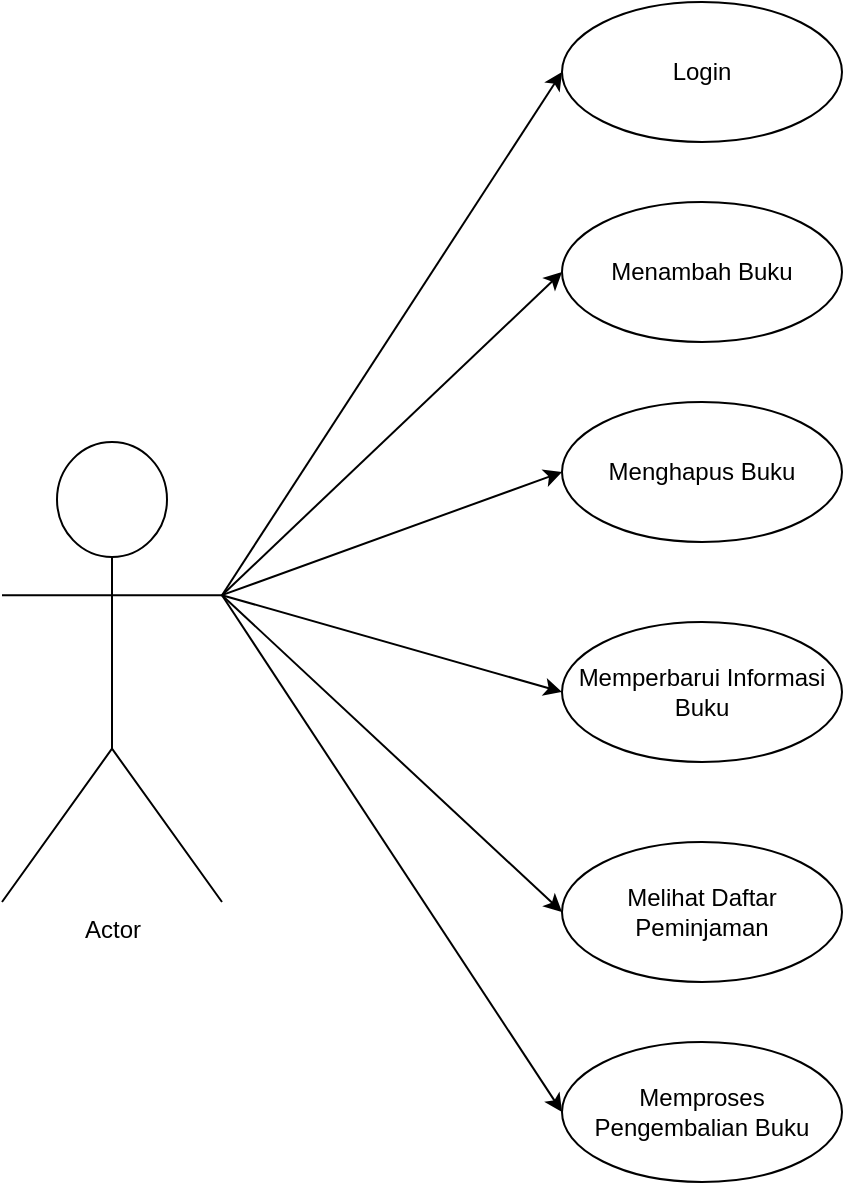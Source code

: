 <mxfile version="24.7.6">
  <diagram name="Page-1" id="QHoFcx9YMisTtljl7uNa">
    <mxGraphModel dx="1387" dy="728" grid="1" gridSize="10" guides="1" tooltips="1" connect="1" arrows="1" fold="1" page="1" pageScale="1" pageWidth="850" pageHeight="1100" math="0" shadow="0">
      <root>
        <mxCell id="0" />
        <mxCell id="1" parent="0" />
        <mxCell id="vbK594EZxYFQ8bA3J1nK-11" style="edgeStyle=none;rounded=0;orthogonalLoop=1;jettySize=auto;html=1;exitX=1;exitY=0.333;exitDx=0;exitDy=0;exitPerimeter=0;entryX=0;entryY=0.5;entryDx=0;entryDy=0;" edge="1" parent="1" source="vbK594EZxYFQ8bA3J1nK-1" target="vbK594EZxYFQ8bA3J1nK-3">
          <mxGeometry relative="1" as="geometry" />
        </mxCell>
        <mxCell id="vbK594EZxYFQ8bA3J1nK-12" style="edgeStyle=none;rounded=0;orthogonalLoop=1;jettySize=auto;html=1;exitX=1;exitY=0.333;exitDx=0;exitDy=0;exitPerimeter=0;entryX=0;entryY=0.5;entryDx=0;entryDy=0;" edge="1" parent="1" source="vbK594EZxYFQ8bA3J1nK-1" target="vbK594EZxYFQ8bA3J1nK-4">
          <mxGeometry relative="1" as="geometry" />
        </mxCell>
        <mxCell id="vbK594EZxYFQ8bA3J1nK-13" style="edgeStyle=none;rounded=0;orthogonalLoop=1;jettySize=auto;html=1;exitX=1;exitY=0.333;exitDx=0;exitDy=0;exitPerimeter=0;entryX=0;entryY=0.5;entryDx=0;entryDy=0;" edge="1" parent="1" source="vbK594EZxYFQ8bA3J1nK-1" target="vbK594EZxYFQ8bA3J1nK-6">
          <mxGeometry relative="1" as="geometry" />
        </mxCell>
        <mxCell id="vbK594EZxYFQ8bA3J1nK-14" style="edgeStyle=none;rounded=0;orthogonalLoop=1;jettySize=auto;html=1;exitX=1;exitY=0.333;exitDx=0;exitDy=0;exitPerimeter=0;entryX=0;entryY=0.5;entryDx=0;entryDy=0;" edge="1" parent="1" source="vbK594EZxYFQ8bA3J1nK-1" target="vbK594EZxYFQ8bA3J1nK-7">
          <mxGeometry relative="1" as="geometry" />
        </mxCell>
        <mxCell id="vbK594EZxYFQ8bA3J1nK-16" style="edgeStyle=none;rounded=0;orthogonalLoop=1;jettySize=auto;html=1;exitX=1;exitY=0.333;exitDx=0;exitDy=0;exitPerimeter=0;entryX=0;entryY=0.5;entryDx=0;entryDy=0;" edge="1" parent="1" source="vbK594EZxYFQ8bA3J1nK-1" target="vbK594EZxYFQ8bA3J1nK-5">
          <mxGeometry relative="1" as="geometry" />
        </mxCell>
        <mxCell id="vbK594EZxYFQ8bA3J1nK-1" value="Actor" style="shape=umlActor;verticalLabelPosition=bottom;verticalAlign=top;html=1;outlineConnect=0;" vertex="1" parent="1">
          <mxGeometry x="20" y="440" width="110" height="230" as="geometry" />
        </mxCell>
        <mxCell id="vbK594EZxYFQ8bA3J1nK-3" value="Login" style="ellipse;whiteSpace=wrap;html=1;" vertex="1" parent="1">
          <mxGeometry x="300" y="220" width="140" height="70" as="geometry" />
        </mxCell>
        <mxCell id="vbK594EZxYFQ8bA3J1nK-4" value="Menambah Buku" style="ellipse;whiteSpace=wrap;html=1;" vertex="1" parent="1">
          <mxGeometry x="300" y="320" width="140" height="70" as="geometry" />
        </mxCell>
        <mxCell id="vbK594EZxYFQ8bA3J1nK-5" value="Menghapus Buku" style="ellipse;whiteSpace=wrap;html=1;" vertex="1" parent="1">
          <mxGeometry x="300" y="420" width="140" height="70" as="geometry" />
        </mxCell>
        <mxCell id="vbK594EZxYFQ8bA3J1nK-6" value="Memperbarui Informasi Buku" style="ellipse;whiteSpace=wrap;html=1;" vertex="1" parent="1">
          <mxGeometry x="300" y="530" width="140" height="70" as="geometry" />
        </mxCell>
        <mxCell id="vbK594EZxYFQ8bA3J1nK-7" value="Melihat Daftar Peminjaman" style="ellipse;whiteSpace=wrap;html=1;" vertex="1" parent="1">
          <mxGeometry x="300" y="640" width="140" height="70" as="geometry" />
        </mxCell>
        <mxCell id="vbK594EZxYFQ8bA3J1nK-8" value="Memproses Pengembalian Buku" style="ellipse;whiteSpace=wrap;html=1;" vertex="1" parent="1">
          <mxGeometry x="300" y="740" width="140" height="70" as="geometry" />
        </mxCell>
        <mxCell id="vbK594EZxYFQ8bA3J1nK-10" style="edgeStyle=orthogonalEdgeStyle;rounded=0;orthogonalLoop=1;jettySize=auto;html=1;exitX=0.5;exitY=1;exitDx=0;exitDy=0;" edge="1" parent="1" source="vbK594EZxYFQ8bA3J1nK-5" target="vbK594EZxYFQ8bA3J1nK-5">
          <mxGeometry relative="1" as="geometry" />
        </mxCell>
        <mxCell id="vbK594EZxYFQ8bA3J1nK-15" style="edgeStyle=none;rounded=0;orthogonalLoop=1;jettySize=auto;html=1;exitX=1;exitY=0.333;exitDx=0;exitDy=0;exitPerimeter=0;entryX=0;entryY=0.5;entryDx=0;entryDy=0;" edge="1" parent="1" source="vbK594EZxYFQ8bA3J1nK-1" target="vbK594EZxYFQ8bA3J1nK-8">
          <mxGeometry relative="1" as="geometry" />
        </mxCell>
      </root>
    </mxGraphModel>
  </diagram>
</mxfile>
